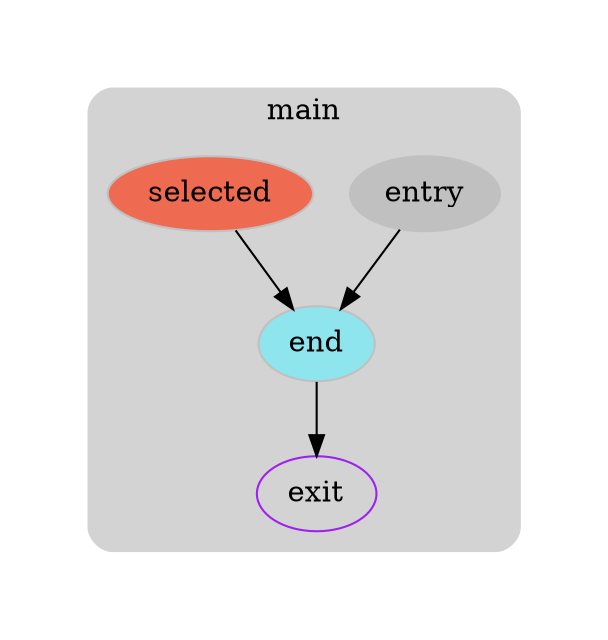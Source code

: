 digraph G {
  compound=true
  subgraph cluster_ {
    peripheries=0
    margin=10
    subgraph cluster_0_wrapper {
      peripheries=0
      margin=20
      subgraph cluster_0 {
        label="main"
        color=darkgray
        style=rounded
        bgcolor=lightgray
        margin=10
        cluster_0_0[label="entry",shape=oval,color=blue,rank=source,style=filled,fillcolor="",color=gray]
        cluster_0_1[label="selected",shape=oval,style=filled,fillcolor="coral2",color=gray]
        cluster_0_2[label="end",shape=oval,style=filled,fillcolor="cadetblue2",color=gray]
        cluster_0_exit[label=exit,color=purple,rank=sink]
        cluster_0_0 -> cluster_0_2
        cluster_0_1 -> cluster_0_2
        cluster_0_2 -> cluster_0_exit [color=black]
      }
    }
  }
}
